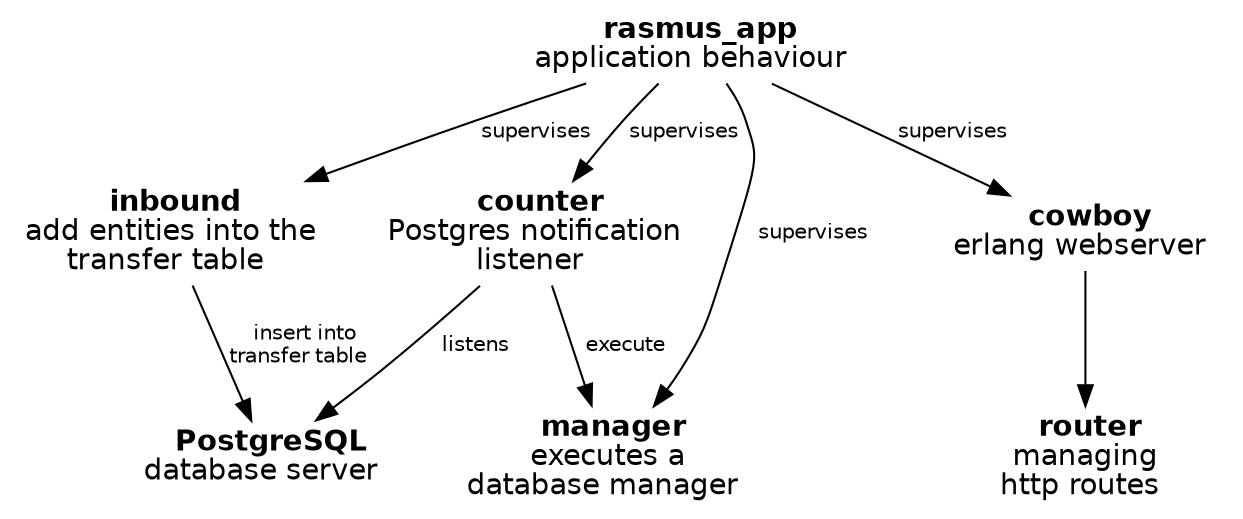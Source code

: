 digraph {
   node [ fontname="helvetica",style="filled,rounded",color=white,shape=box];
   edge [fontname="helvetica", fontsize=10 ];

   rasmus_app -> counter [label = < supervises > ];
   rasmus_app -> inbound [label = < supervises > ];
   rasmus_app -> manager [label = < supervises > ];
   rasmus_app -> cowboy [label = < supervises > ];  
   cowboy -> router; 

   inbound -> postgres [label = < insert into<br />transfer table > ];
   counter -> postgres [label = < listens >];
   counter -> manager [label = < execute > ];


   rasmus_app [label = < <b>rasmus_app</b><br/>application behaviour >];
   counter [label = < <b>counter</b><br/>Postgres notification<br/>listener >];
   inbound [label = < <b>inbound</b><br/>add entities into the<br/>transfer table > ];
   manager [label = < <b>manager</b><br/>executes a<br/>database manager >];
   
   cowboy [label = < <b>cowboy</b><br/>erlang webserver >];
   router [label = < <b>router</b><br/>managing<br/>http routes >];
   postgres [label = < <b>PostgreSQL</b><br/>database server >];
}
